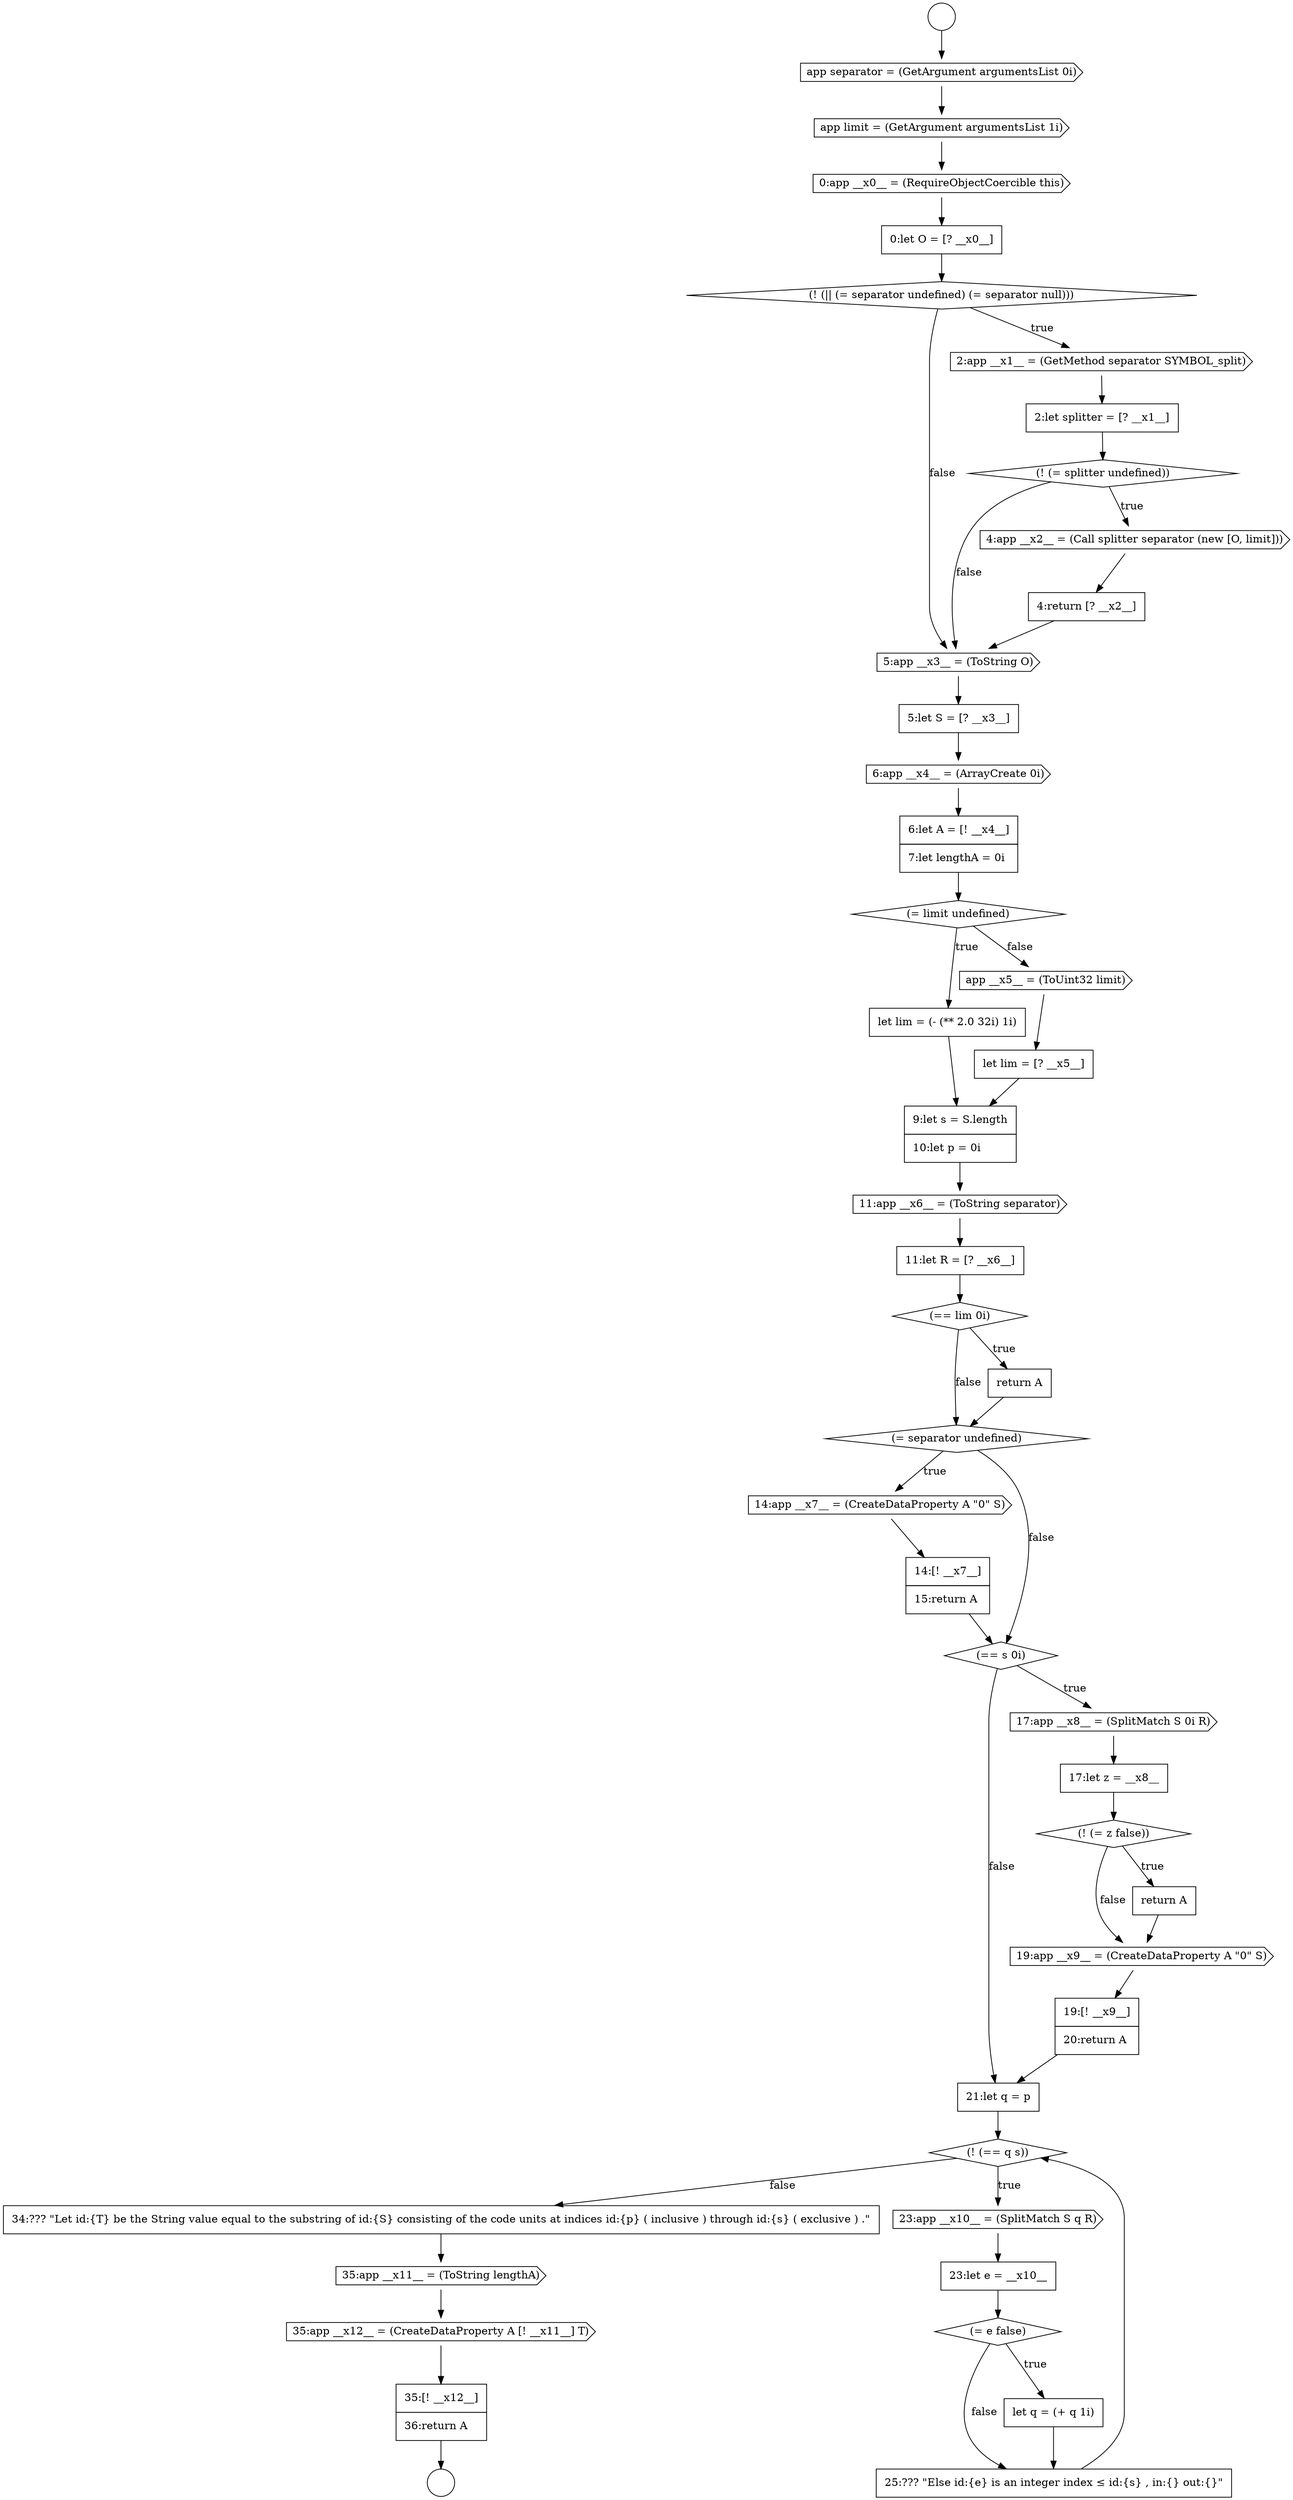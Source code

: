 digraph {
  node13199 [shape=cds, label=<<font color="black">app limit = (GetArgument argumentsList 1i)</font>> color="black" fillcolor="white" style=filled]
  node13219 [shape=diamond, label=<<font color="black">(== lim 0i)</font>> color="black" fillcolor="white" style=filled]
  node13241 [shape=none, margin=0, label=<<font color="black">
    <table border="0" cellborder="1" cellspacing="0" cellpadding="10">
      <tr><td align="left">35:[! __x12__]</td></tr>
      <tr><td align="left">36:return A</td></tr>
    </table>
  </font>> color="black" fillcolor="white" style=filled]
  node13226 [shape=none, margin=0, label=<<font color="black">
    <table border="0" cellborder="1" cellspacing="0" cellpadding="10">
      <tr><td align="left">17:let z = __x8__</td></tr>
    </table>
  </font>> color="black" fillcolor="white" style=filled]
  node13218 [shape=none, margin=0, label=<<font color="black">
    <table border="0" cellborder="1" cellspacing="0" cellpadding="10">
      <tr><td align="left">11:let R = [? __x6__]</td></tr>
    </table>
  </font>> color="black" fillcolor="white" style=filled]
  node13237 [shape=none, margin=0, label=<<font color="black">
    <table border="0" cellborder="1" cellspacing="0" cellpadding="10">
      <tr><td align="left">25:??? &quot;Else id:{e} is an integer index &le; id:{s} , in:{} out:{}&quot;</td></tr>
    </table>
  </font>> color="black" fillcolor="white" style=filled]
  node13222 [shape=cds, label=<<font color="black">14:app __x7__ = (CreateDataProperty A &quot;0&quot; S)</font>> color="black" fillcolor="white" style=filled]
  node13205 [shape=diamond, label=<<font color="black">(! (= splitter undefined))</font>> color="black" fillcolor="white" style=filled]
  node13201 [shape=none, margin=0, label=<<font color="black">
    <table border="0" cellborder="1" cellspacing="0" cellpadding="10">
      <tr><td align="left">0:let O = [? __x0__]</td></tr>
    </table>
  </font>> color="black" fillcolor="white" style=filled]
  node13229 [shape=cds, label=<<font color="black">19:app __x9__ = (CreateDataProperty A &quot;0&quot; S)</font>> color="black" fillcolor="white" style=filled]
  node13211 [shape=none, margin=0, label=<<font color="black">
    <table border="0" cellborder="1" cellspacing="0" cellpadding="10">
      <tr><td align="left">6:let A = [! __x4__]</td></tr>
      <tr><td align="left">7:let lengthA = 0i</td></tr>
    </table>
  </font>> color="black" fillcolor="white" style=filled]
  node13235 [shape=diamond, label=<<font color="black">(= e false)</font>> color="black" fillcolor="white" style=filled]
  node13234 [shape=none, margin=0, label=<<font color="black">
    <table border="0" cellborder="1" cellspacing="0" cellpadding="10">
      <tr><td align="left">23:let e = __x10__</td></tr>
    </table>
  </font>> color="black" fillcolor="white" style=filled]
  node13227 [shape=diamond, label=<<font color="black">(! (= z false))</font>> color="black" fillcolor="white" style=filled]
  node13212 [shape=diamond, label=<<font color="black">(= limit undefined)</font>> color="black" fillcolor="white" style=filled]
  node13202 [shape=diamond, label=<<font color="black">(! (|| (= separator undefined) (= separator null)))</font>> color="black" fillcolor="white" style=filled]
  node13238 [shape=none, margin=0, label=<<font color="black">
    <table border="0" cellborder="1" cellspacing="0" cellpadding="10">
      <tr><td align="left">34:??? &quot;Let id:{T} be the String value equal to the substring of id:{S} consisting of the code units at indices id:{p} ( inclusive ) through id:{s} ( exclusive ) .&quot;</td></tr>
    </table>
  </font>> color="black" fillcolor="white" style=filled]
  node13209 [shape=none, margin=0, label=<<font color="black">
    <table border="0" cellborder="1" cellspacing="0" cellpadding="10">
      <tr><td align="left">5:let S = [? __x3__]</td></tr>
    </table>
  </font>> color="black" fillcolor="white" style=filled]
  node13223 [shape=none, margin=0, label=<<font color="black">
    <table border="0" cellborder="1" cellspacing="0" cellpadding="10">
      <tr><td align="left">14:[! __x7__]</td></tr>
      <tr><td align="left">15:return A</td></tr>
    </table>
  </font>> color="black" fillcolor="white" style=filled]
  node13216 [shape=none, margin=0, label=<<font color="black">
    <table border="0" cellborder="1" cellspacing="0" cellpadding="10">
      <tr><td align="left">9:let s = S.length</td></tr>
      <tr><td align="left">10:let p = 0i</td></tr>
    </table>
  </font>> color="black" fillcolor="white" style=filled]
  node13206 [shape=cds, label=<<font color="black">4:app __x2__ = (Call splitter separator (new [O, limit]))</font>> color="black" fillcolor="white" style=filled]
  node13231 [shape=none, margin=0, label=<<font color="black">
    <table border="0" cellborder="1" cellspacing="0" cellpadding="10">
      <tr><td align="left">21:let q = p</td></tr>
    </table>
  </font>> color="black" fillcolor="white" style=filled]
  node13228 [shape=none, margin=0, label=<<font color="black">
    <table border="0" cellborder="1" cellspacing="0" cellpadding="10">
      <tr><td align="left">return A</td></tr>
    </table>
  </font>> color="black" fillcolor="white" style=filled]
  node13233 [shape=cds, label=<<font color="black">23:app __x10__ = (SplitMatch S q R)</font>> color="black" fillcolor="white" style=filled]
  node13200 [shape=cds, label=<<font color="black">0:app __x0__ = (RequireObjectCoercible this)</font>> color="black" fillcolor="white" style=filled]
  node13196 [shape=circle label=" " color="black" fillcolor="white" style=filled]
  node13213 [shape=none, margin=0, label=<<font color="black">
    <table border="0" cellborder="1" cellspacing="0" cellpadding="10">
      <tr><td align="left">let lim = (- (** 2.0 32i) 1i)</td></tr>
    </table>
  </font>> color="black" fillcolor="white" style=filled]
  node13232 [shape=diamond, label=<<font color="black">(! (== q s))</font>> color="black" fillcolor="white" style=filled]
  node13197 [shape=circle label=" " color="black" fillcolor="white" style=filled]
  node13217 [shape=cds, label=<<font color="black">11:app __x6__ = (ToString separator)</font>> color="black" fillcolor="white" style=filled]
  node13240 [shape=cds, label=<<font color="black">35:app __x12__ = (CreateDataProperty A [! __x11__] T)</font>> color="black" fillcolor="white" style=filled]
  node13221 [shape=diamond, label=<<font color="black">(= separator undefined)</font>> color="black" fillcolor="white" style=filled]
  node13210 [shape=cds, label=<<font color="black">6:app __x4__ = (ArrayCreate 0i)</font>> color="black" fillcolor="white" style=filled]
  node13204 [shape=none, margin=0, label=<<font color="black">
    <table border="0" cellborder="1" cellspacing="0" cellpadding="10">
      <tr><td align="left">2:let splitter = [? __x1__]</td></tr>
    </table>
  </font>> color="black" fillcolor="white" style=filled]
  node13236 [shape=none, margin=0, label=<<font color="black">
    <table border="0" cellborder="1" cellspacing="0" cellpadding="10">
      <tr><td align="left">let q = (+ q 1i)</td></tr>
    </table>
  </font>> color="black" fillcolor="white" style=filled]
  node13214 [shape=cds, label=<<font color="black">app __x5__ = (ToUint32 limit)</font>> color="black" fillcolor="white" style=filled]
  node13208 [shape=cds, label=<<font color="black">5:app __x3__ = (ToString O)</font>> color="black" fillcolor="white" style=filled]
  node13224 [shape=diamond, label=<<font color="black">(== s 0i)</font>> color="black" fillcolor="white" style=filled]
  node13203 [shape=cds, label=<<font color="black">2:app __x1__ = (GetMethod separator SYMBOL_split)</font>> color="black" fillcolor="white" style=filled]
  node13198 [shape=cds, label=<<font color="black">app separator = (GetArgument argumentsList 0i)</font>> color="black" fillcolor="white" style=filled]
  node13239 [shape=cds, label=<<font color="black">35:app __x11__ = (ToString lengthA)</font>> color="black" fillcolor="white" style=filled]
  node13207 [shape=none, margin=0, label=<<font color="black">
    <table border="0" cellborder="1" cellspacing="0" cellpadding="10">
      <tr><td align="left">4:return [? __x2__]</td></tr>
    </table>
  </font>> color="black" fillcolor="white" style=filled]
  node13220 [shape=none, margin=0, label=<<font color="black">
    <table border="0" cellborder="1" cellspacing="0" cellpadding="10">
      <tr><td align="left">return A</td></tr>
    </table>
  </font>> color="black" fillcolor="white" style=filled]
  node13225 [shape=cds, label=<<font color="black">17:app __x8__ = (SplitMatch S 0i R)</font>> color="black" fillcolor="white" style=filled]
  node13215 [shape=none, margin=0, label=<<font color="black">
    <table border="0" cellborder="1" cellspacing="0" cellpadding="10">
      <tr><td align="left">let lim = [? __x5__]</td></tr>
    </table>
  </font>> color="black" fillcolor="white" style=filled]
  node13230 [shape=none, margin=0, label=<<font color="black">
    <table border="0" cellborder="1" cellspacing="0" cellpadding="10">
      <tr><td align="left">19:[! __x9__]</td></tr>
      <tr><td align="left">20:return A</td></tr>
    </table>
  </font>> color="black" fillcolor="white" style=filled]
  node13204 -> node13205 [ color="black"]
  node13210 -> node13211 [ color="black"]
  node13209 -> node13210 [ color="black"]
  node13235 -> node13236 [label=<<font color="black">true</font>> color="black"]
  node13235 -> node13237 [label=<<font color="black">false</font>> color="black"]
  node13241 -> node13197 [ color="black"]
  node13231 -> node13232 [ color="black"]
  node13220 -> node13221 [ color="black"]
  node13207 -> node13208 [ color="black"]
  node13239 -> node13240 [ color="black"]
  node13218 -> node13219 [ color="black"]
  node13226 -> node13227 [ color="black"]
  node13217 -> node13218 [ color="black"]
  node13211 -> node13212 [ color="black"]
  node13237 -> node13232 [ color="black"]
  node13198 -> node13199 [ color="black"]
  node13206 -> node13207 [ color="black"]
  node13203 -> node13204 [ color="black"]
  node13223 -> node13224 [ color="black"]
  node13200 -> node13201 [ color="black"]
  node13232 -> node13233 [label=<<font color="black">true</font>> color="black"]
  node13232 -> node13238 [label=<<font color="black">false</font>> color="black"]
  node13230 -> node13231 [ color="black"]
  node13199 -> node13200 [ color="black"]
  node13227 -> node13228 [label=<<font color="black">true</font>> color="black"]
  node13227 -> node13229 [label=<<font color="black">false</font>> color="black"]
  node13225 -> node13226 [ color="black"]
  node13233 -> node13234 [ color="black"]
  node13216 -> node13217 [ color="black"]
  node13234 -> node13235 [ color="black"]
  node13236 -> node13237 [ color="black"]
  node13215 -> node13216 [ color="black"]
  node13202 -> node13203 [label=<<font color="black">true</font>> color="black"]
  node13202 -> node13208 [label=<<font color="black">false</font>> color="black"]
  node13212 -> node13213 [label=<<font color="black">true</font>> color="black"]
  node13212 -> node13214 [label=<<font color="black">false</font>> color="black"]
  node13228 -> node13229 [ color="black"]
  node13205 -> node13206 [label=<<font color="black">true</font>> color="black"]
  node13205 -> node13208 [label=<<font color="black">false</font>> color="black"]
  node13224 -> node13225 [label=<<font color="black">true</font>> color="black"]
  node13224 -> node13231 [label=<<font color="black">false</font>> color="black"]
  node13196 -> node13198 [ color="black"]
  node13201 -> node13202 [ color="black"]
  node13208 -> node13209 [ color="black"]
  node13213 -> node13216 [ color="black"]
  node13229 -> node13230 [ color="black"]
  node13221 -> node13222 [label=<<font color="black">true</font>> color="black"]
  node13221 -> node13224 [label=<<font color="black">false</font>> color="black"]
  node13222 -> node13223 [ color="black"]
  node13214 -> node13215 [ color="black"]
  node13219 -> node13220 [label=<<font color="black">true</font>> color="black"]
  node13219 -> node13221 [label=<<font color="black">false</font>> color="black"]
  node13240 -> node13241 [ color="black"]
  node13238 -> node13239 [ color="black"]
}
